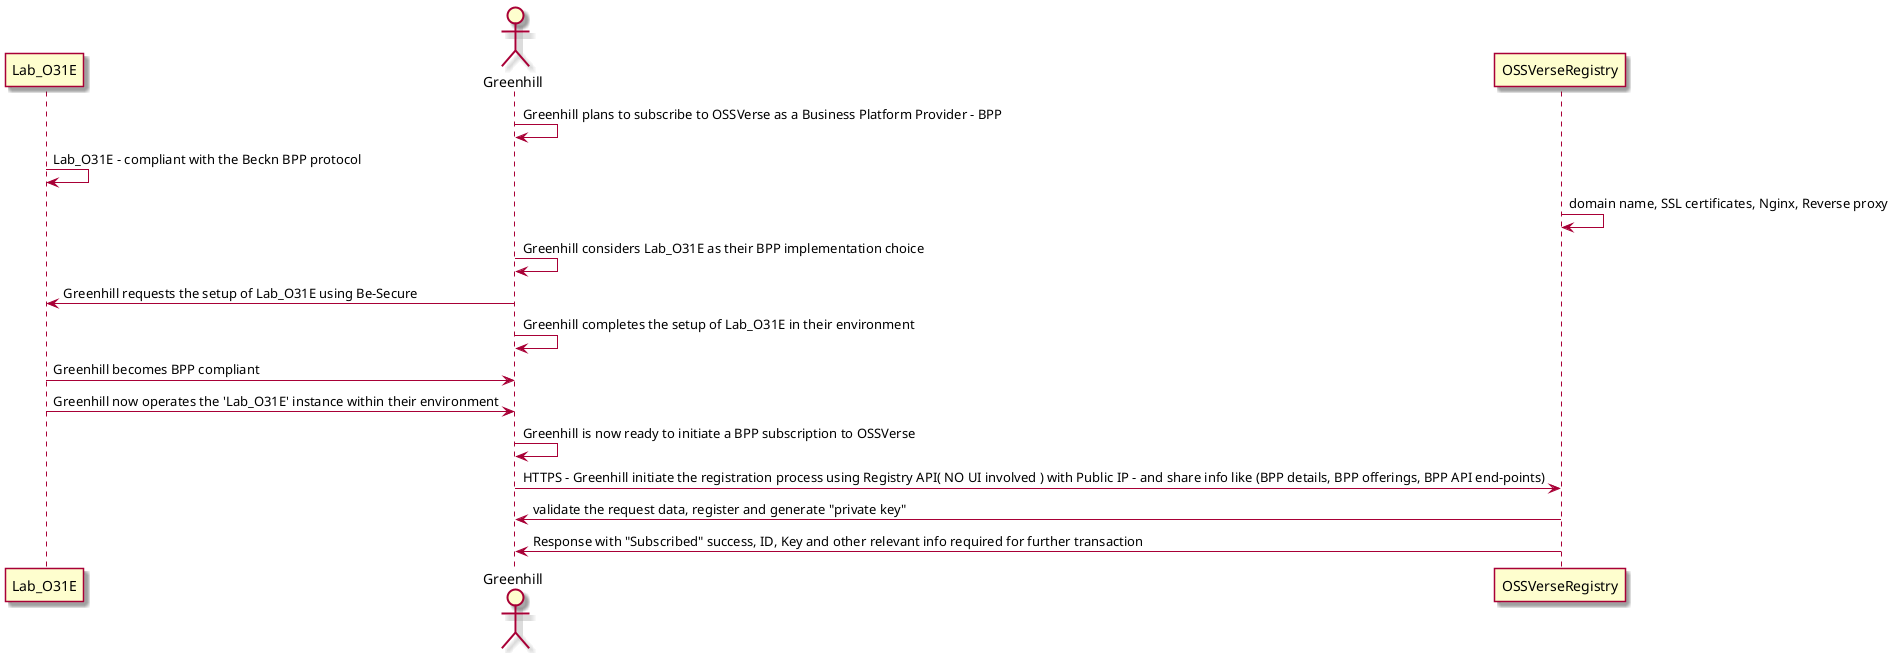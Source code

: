 @startuml

skin rose
actor Greenhill as Greenhill
Greenhill -> Greenhill: Greenhill plans to subscribe to OSSVerse as a Business Platform Provider - BPP


Lab_O31E -> Lab_O31E: Lab_O31E - compliant with the Beckn BPP protocol
actor Greenhill as Greenhill
OSSVerseRegistry -> OSSVerseRegistry: domain name, SSL certificates, Nginx, Reverse proxy 


Greenhill -> Greenhill: Greenhill considers Lab_O31E as their BPP implementation choice
Greenhill -> Lab_O31E: Greenhill requests the setup of Lab_O31E using Be-Secure
Greenhill -> Greenhill: Greenhill completes the setup of Lab_O31E in their environment
Lab_O31E -> Greenhill: Greenhill becomes BPP compliant
Lab_O31E -> Greenhill: Greenhill now operates the 'Lab_O31E' instance within their environment
Greenhill -> Greenhill: Greenhill is now ready to initiate a BPP subscription to OSSVerse
Greenhill -> OSSVerseRegistry: HTTPS - Greenhill initiate the registration process using Registry API( NO UI involved ) with Public IP - and share info like (BPP details, BPP offerings, BPP API end-points)

OSSVerseRegistry -> Greenhill: validate the request data, register and generate "private key"
OSSVerseRegistry -> Greenhill: Response with "Subscribed" success, ID, Key and other relevant info required for further transaction

@enduml